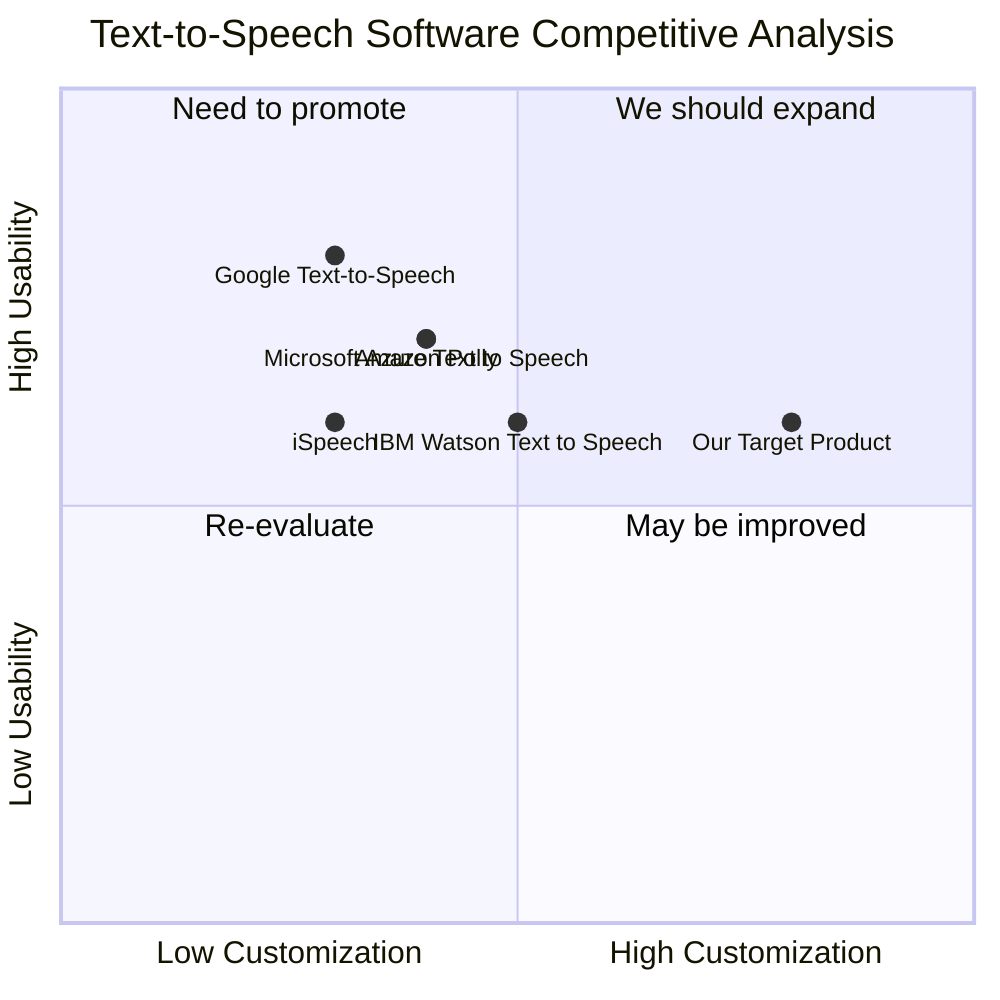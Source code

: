 quadrantChart
    title Text-to-Speech Software Competitive Analysis
    x-axis Low Customization --> High Customization
    y-axis Low Usability --> High Usability
    quadrant-1 We should expand
    quadrant-2 Need to promote
    quadrant-3 Re-evaluate
    quadrant-4 May be improved
    "Google Text-to-Speech": [0.3, 0.8]
    "Amazon Polly": [0.4, 0.7]
    "IBM Watson Text to Speech": [0.5, 0.6]
    "Microsoft Azure Text to Speech": [0.4, 0.7]
    "iSpeech": [0.3, 0.6]
    "Our Target Product": [0.8, 0.6]